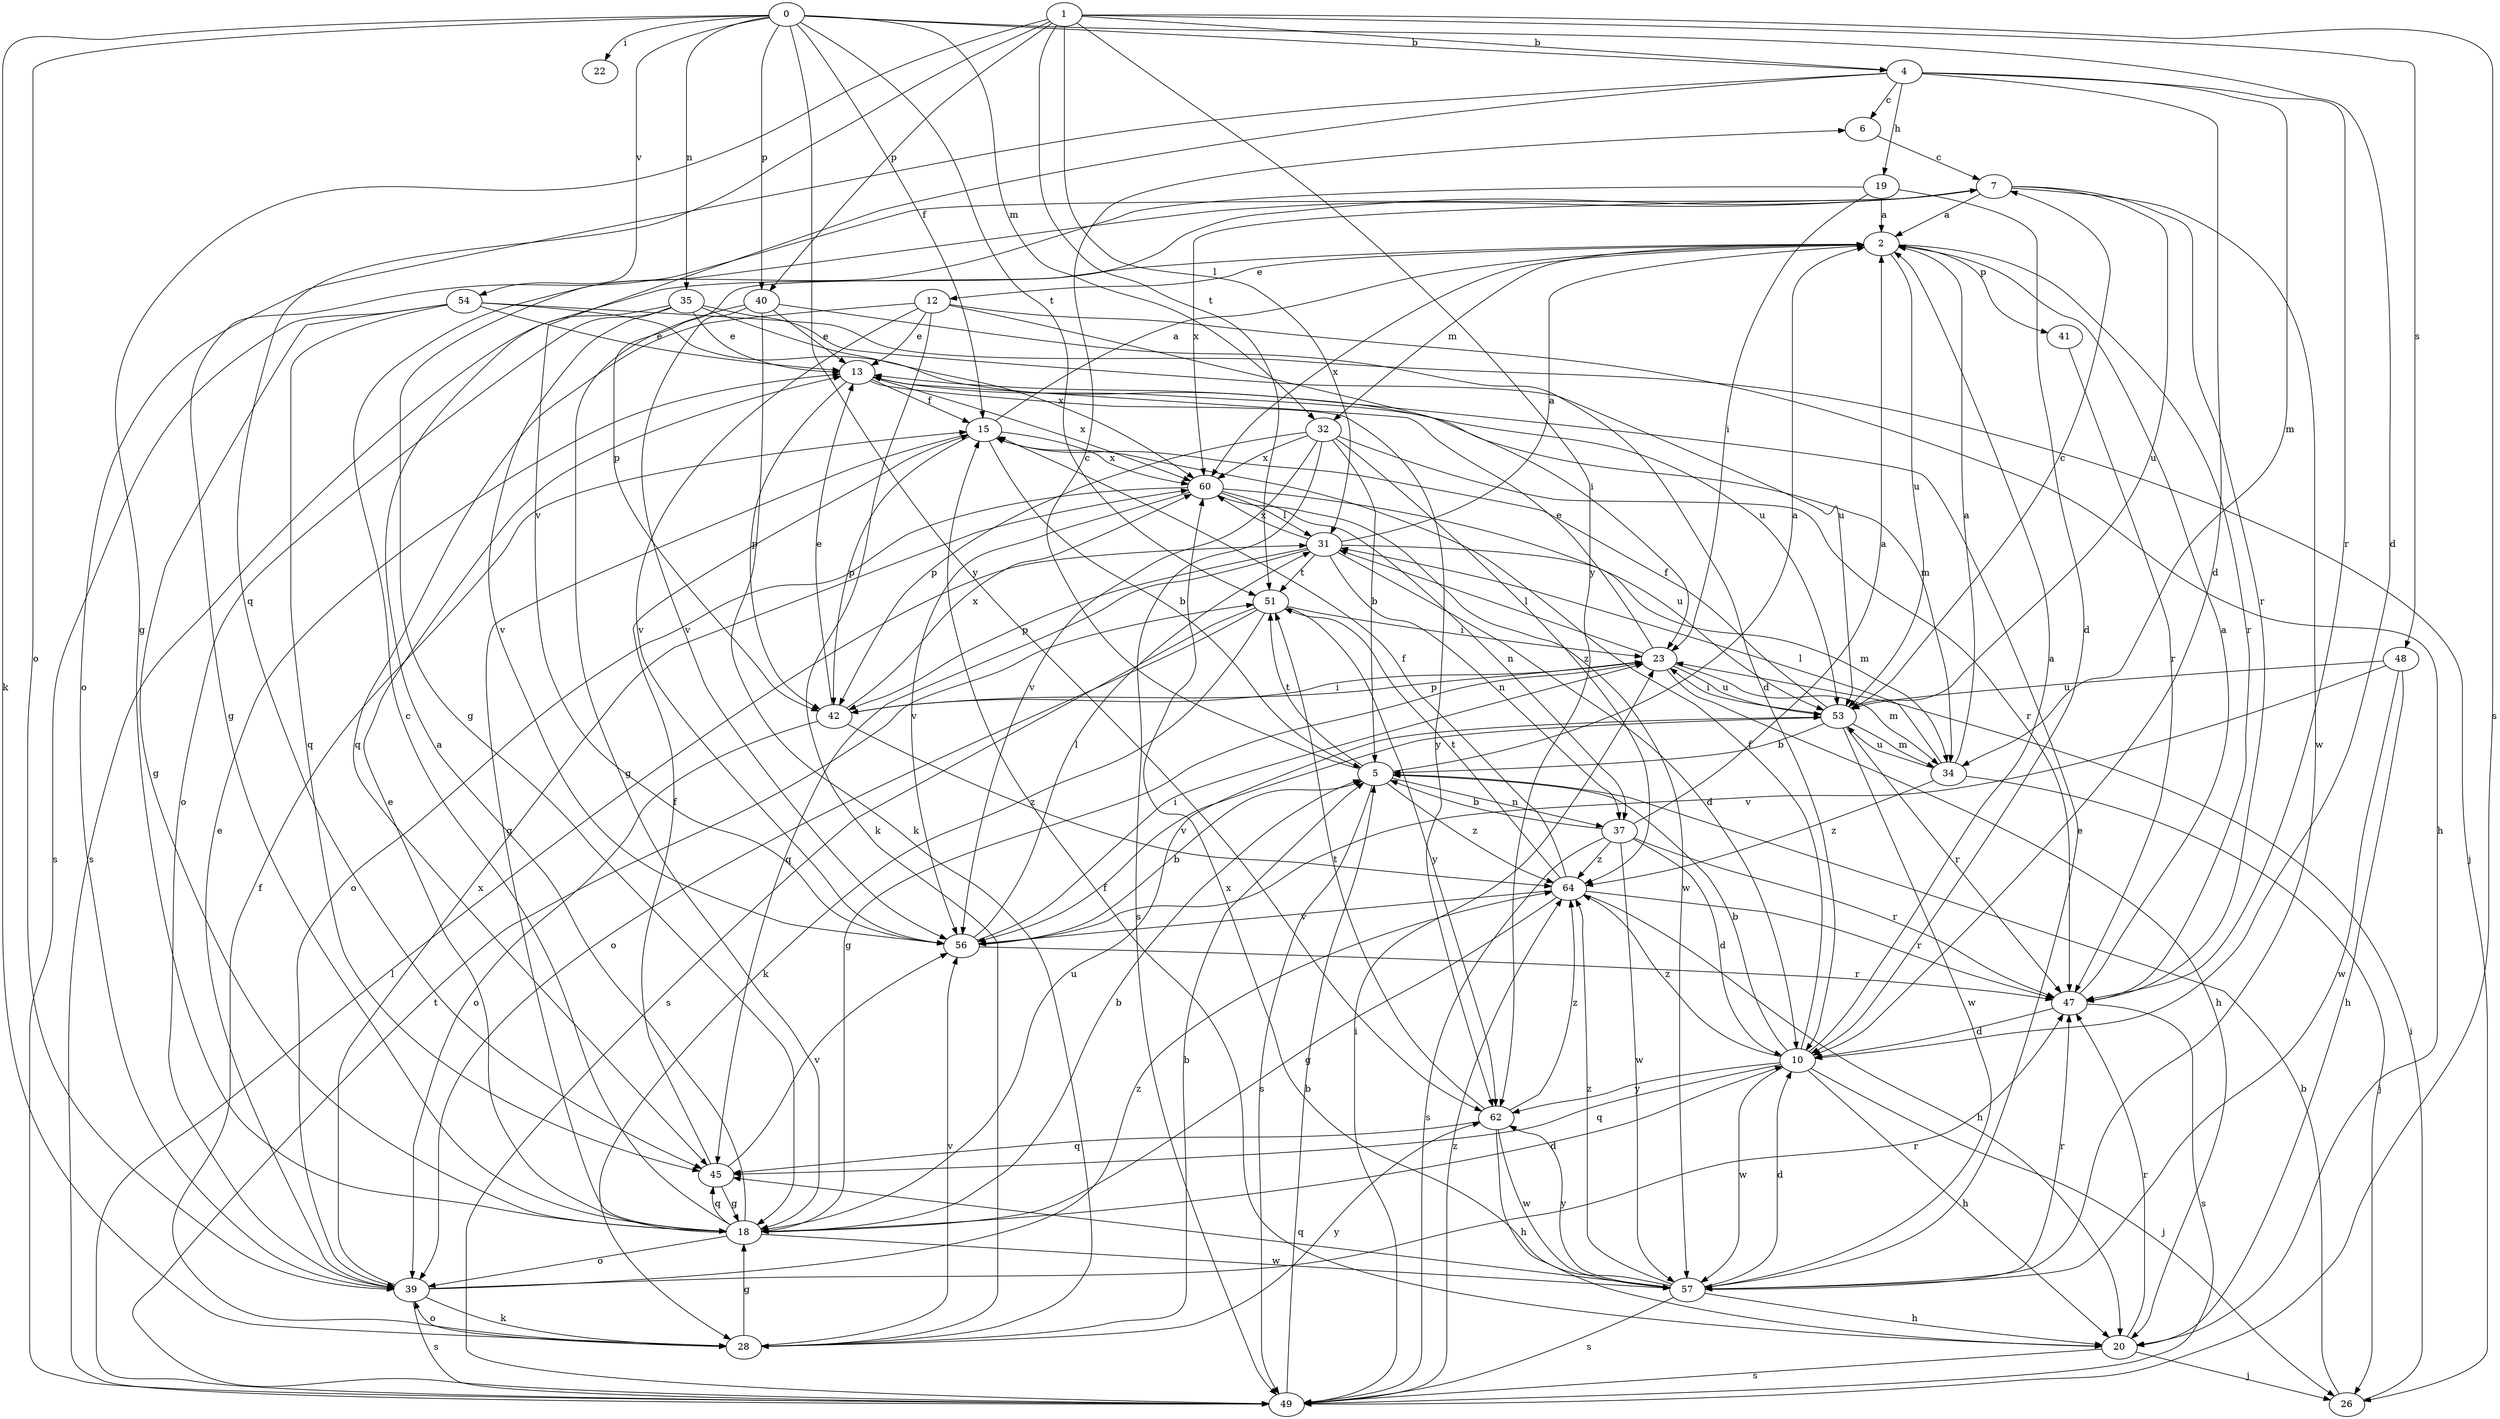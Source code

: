 strict digraph  {
0;
1;
2;
4;
5;
6;
7;
10;
12;
13;
15;
18;
19;
20;
22;
23;
26;
28;
31;
32;
34;
35;
37;
39;
40;
41;
42;
45;
47;
48;
49;
51;
53;
54;
56;
57;
60;
62;
64;
0 -> 4  [label=b];
0 -> 10  [label=d];
0 -> 15  [label=f];
0 -> 22  [label=i];
0 -> 28  [label=k];
0 -> 32  [label=m];
0 -> 35  [label=n];
0 -> 39  [label=o];
0 -> 40  [label=p];
0 -> 51  [label=t];
0 -> 54  [label=v];
0 -> 62  [label=y];
1 -> 4  [label=b];
1 -> 18  [label=g];
1 -> 31  [label=l];
1 -> 40  [label=p];
1 -> 45  [label=q];
1 -> 48  [label=s];
1 -> 49  [label=s];
1 -> 51  [label=t];
1 -> 62  [label=y];
2 -> 12  [label=e];
2 -> 32  [label=m];
2 -> 41  [label=p];
2 -> 47  [label=r];
2 -> 53  [label=u];
2 -> 60  [label=x];
4 -> 6  [label=c];
4 -> 10  [label=d];
4 -> 19  [label=h];
4 -> 34  [label=m];
4 -> 39  [label=o];
4 -> 47  [label=r];
4 -> 56  [label=v];
5 -> 2  [label=a];
5 -> 6  [label=c];
5 -> 37  [label=n];
5 -> 49  [label=s];
5 -> 51  [label=t];
5 -> 64  [label=z];
6 -> 7  [label=c];
7 -> 2  [label=a];
7 -> 18  [label=g];
7 -> 42  [label=p];
7 -> 47  [label=r];
7 -> 53  [label=u];
7 -> 57  [label=w];
7 -> 60  [label=x];
10 -> 2  [label=a];
10 -> 5  [label=b];
10 -> 15  [label=f];
10 -> 20  [label=h];
10 -> 26  [label=j];
10 -> 45  [label=q];
10 -> 57  [label=w];
10 -> 62  [label=y];
10 -> 64  [label=z];
12 -> 13  [label=e];
12 -> 20  [label=h];
12 -> 23  [label=i];
12 -> 28  [label=k];
12 -> 45  [label=q];
12 -> 56  [label=v];
13 -> 15  [label=f];
13 -> 34  [label=m];
13 -> 42  [label=p];
13 -> 60  [label=x];
13 -> 62  [label=y];
15 -> 2  [label=a];
15 -> 5  [label=b];
15 -> 18  [label=g];
15 -> 42  [label=p];
15 -> 60  [label=x];
18 -> 2  [label=a];
18 -> 5  [label=b];
18 -> 7  [label=c];
18 -> 10  [label=d];
18 -> 13  [label=e];
18 -> 39  [label=o];
18 -> 45  [label=q];
18 -> 53  [label=u];
18 -> 57  [label=w];
19 -> 2  [label=a];
19 -> 10  [label=d];
19 -> 18  [label=g];
19 -> 23  [label=i];
20 -> 15  [label=f];
20 -> 26  [label=j];
20 -> 47  [label=r];
20 -> 49  [label=s];
23 -> 13  [label=e];
23 -> 18  [label=g];
23 -> 20  [label=h];
23 -> 31  [label=l];
23 -> 34  [label=m];
23 -> 42  [label=p];
23 -> 53  [label=u];
26 -> 5  [label=b];
26 -> 23  [label=i];
28 -> 5  [label=b];
28 -> 15  [label=f];
28 -> 18  [label=g];
28 -> 39  [label=o];
28 -> 56  [label=v];
28 -> 62  [label=y];
31 -> 2  [label=a];
31 -> 10  [label=d];
31 -> 34  [label=m];
31 -> 37  [label=n];
31 -> 42  [label=p];
31 -> 45  [label=q];
31 -> 51  [label=t];
31 -> 60  [label=x];
32 -> 5  [label=b];
32 -> 42  [label=p];
32 -> 47  [label=r];
32 -> 49  [label=s];
32 -> 56  [label=v];
32 -> 60  [label=x];
32 -> 64  [label=z];
34 -> 2  [label=a];
34 -> 26  [label=j];
34 -> 31  [label=l];
34 -> 53  [label=u];
34 -> 64  [label=z];
35 -> 13  [label=e];
35 -> 39  [label=o];
35 -> 49  [label=s];
35 -> 53  [label=u];
35 -> 56  [label=v];
35 -> 60  [label=x];
37 -> 2  [label=a];
37 -> 5  [label=b];
37 -> 10  [label=d];
37 -> 47  [label=r];
37 -> 49  [label=s];
37 -> 57  [label=w];
37 -> 64  [label=z];
39 -> 13  [label=e];
39 -> 28  [label=k];
39 -> 47  [label=r];
39 -> 49  [label=s];
39 -> 60  [label=x];
39 -> 64  [label=z];
40 -> 10  [label=d];
40 -> 13  [label=e];
40 -> 18  [label=g];
40 -> 28  [label=k];
40 -> 56  [label=v];
41 -> 47  [label=r];
42 -> 13  [label=e];
42 -> 23  [label=i];
42 -> 39  [label=o];
42 -> 60  [label=x];
42 -> 64  [label=z];
45 -> 15  [label=f];
45 -> 18  [label=g];
45 -> 56  [label=v];
47 -> 2  [label=a];
47 -> 10  [label=d];
47 -> 49  [label=s];
48 -> 20  [label=h];
48 -> 53  [label=u];
48 -> 56  [label=v];
48 -> 57  [label=w];
49 -> 5  [label=b];
49 -> 23  [label=i];
49 -> 31  [label=l];
49 -> 51  [label=t];
49 -> 64  [label=z];
51 -> 23  [label=i];
51 -> 28  [label=k];
51 -> 39  [label=o];
51 -> 49  [label=s];
51 -> 62  [label=y];
53 -> 5  [label=b];
53 -> 7  [label=c];
53 -> 15  [label=f];
53 -> 23  [label=i];
53 -> 34  [label=m];
53 -> 47  [label=r];
53 -> 56  [label=v];
53 -> 57  [label=w];
54 -> 13  [label=e];
54 -> 18  [label=g];
54 -> 26  [label=j];
54 -> 45  [label=q];
54 -> 49  [label=s];
54 -> 53  [label=u];
56 -> 5  [label=b];
56 -> 23  [label=i];
56 -> 31  [label=l];
56 -> 47  [label=r];
57 -> 10  [label=d];
57 -> 13  [label=e];
57 -> 20  [label=h];
57 -> 45  [label=q];
57 -> 47  [label=r];
57 -> 49  [label=s];
57 -> 60  [label=x];
57 -> 62  [label=y];
57 -> 64  [label=z];
60 -> 31  [label=l];
60 -> 37  [label=n];
60 -> 39  [label=o];
60 -> 53  [label=u];
60 -> 56  [label=v];
60 -> 57  [label=w];
62 -> 20  [label=h];
62 -> 45  [label=q];
62 -> 51  [label=t];
62 -> 57  [label=w];
62 -> 64  [label=z];
64 -> 15  [label=f];
64 -> 18  [label=g];
64 -> 20  [label=h];
64 -> 47  [label=r];
64 -> 51  [label=t];
64 -> 56  [label=v];
}
